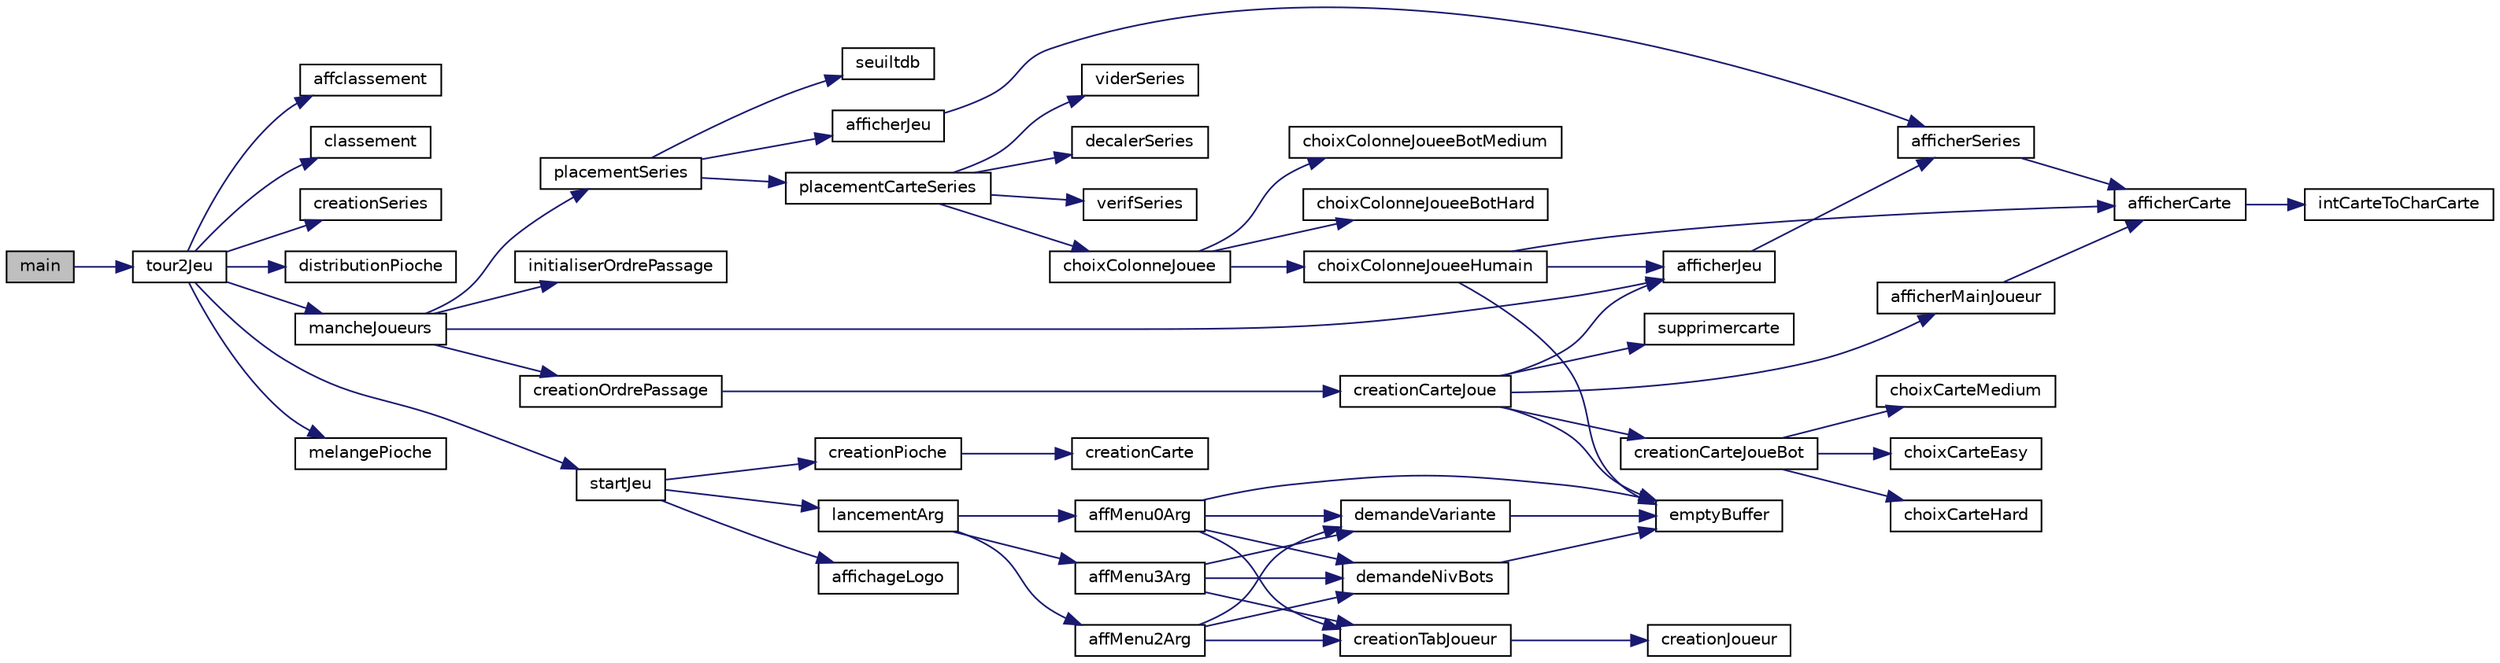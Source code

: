 digraph "main"
{
 // INTERACTIVE_SVG=YES
 // LATEX_PDF_SIZE
  edge [fontname="Helvetica",fontsize="10",labelfontname="Helvetica",labelfontsize="10"];
  node [fontname="Helvetica",fontsize="10",shape=record];
  rankdir="LR";
  Node1 [label="main",height=0.2,width=0.4,color="black", fillcolor="grey75", style="filled", fontcolor="black",tooltip=" "];
  Node1 -> Node2 [color="midnightblue",fontsize="10",style="solid",fontname="Helvetica"];
  Node2 [label="tour2Jeu",height=0.2,width=0.4,color="black", fillcolor="white", style="filled",URL="$paul_8c.html#af93d3121afa95f7a3e7d318fa364f568",tooltip=": Lance le jeu et fait une boucle tant que le jeu n'est pas fini"];
  Node2 -> Node3 [color="midnightblue",fontsize="10",style="solid",fontname="Helvetica"];
  Node3 [label="affclassement",height=0.2,width=0.4,color="black", fillcolor="white", style="filled",URL="$adrien_8c.html#a88a2a5bfc00e948184c0b836af229827",tooltip=" "];
  Node2 -> Node4 [color="midnightblue",fontsize="10",style="solid",fontname="Helvetica"];
  Node4 [label="classement",height=0.2,width=0.4,color="black", fillcolor="white", style="filled",URL="$adrien_8c.html#aec5883faff26a6c965946140d9e24c7c",tooltip=" "];
  Node2 -> Node5 [color="midnightblue",fontsize="10",style="solid",fontname="Helvetica"];
  Node5 [label="creationSeries",height=0.2,width=0.4,color="black", fillcolor="white", style="filled",URL="$nathan_8c.html#ac353b46dd7a9b7306a9fa97aa4f5e809",tooltip=" "];
  Node2 -> Node6 [color="midnightblue",fontsize="10",style="solid",fontname="Helvetica"];
  Node6 [label="distributionPioche",height=0.2,width=0.4,color="black", fillcolor="white", style="filled",URL="$paul_8c.html#a9fa6ad244c210df5965d358127781109",tooltip=": Distribue la pioche contenu dans la structure Jeu dans les mains des joueurs"];
  Node2 -> Node7 [color="midnightblue",fontsize="10",style="solid",fontname="Helvetica"];
  Node7 [label="mancheJoueurs",height=0.2,width=0.4,color="black", fillcolor="white", style="filled",URL="$paul_8c.html#aafc3c4b5272c83bfd800c4c647debf17",tooltip=": Lance une manche de 10 tours tant que personne atteint le seuil de tête de boeuf"];
  Node7 -> Node8 [color="midnightblue",fontsize="10",style="solid",fontname="Helvetica"];
  Node8 [label="afficherJeu",height=0.2,width=0.4,color="black", fillcolor="white", style="filled",URL="$paul_8c.html#a73d69aef91087fb2218cbc0745aae535",tooltip=": Permet d'afficher tout le Jeu"];
  Node8 -> Node9 [color="midnightblue",fontsize="10",style="solid",fontname="Helvetica"];
  Node9 [label="afficherSeries",height=0.2,width=0.4,color="black", fillcolor="white", style="filled",URL="$nathan_8c.html#aa664cede938545e897f49e9b1a9f06e3",tooltip=" "];
  Node9 -> Node10 [color="midnightblue",fontsize="10",style="solid",fontname="Helvetica"];
  Node10 [label="afficherCarte",height=0.2,width=0.4,color="black", fillcolor="white", style="filled",URL="$adrien_8h.html#a8e1b9e2fe2861f615655db0297bae676",tooltip=": demande à l'utilisateur le niveau des bots"];
  Node10 -> Node11 [color="midnightblue",fontsize="10",style="solid",fontname="Helvetica"];
  Node11 [label="intCarteToCharCarte",height=0.2,width=0.4,color="black", fillcolor="white", style="filled",URL="$etienne_8h.html#aaafffa208510d93f7593d9420bad974e",tooltip=": Permet de renvoyer un char \"  1 \" ou \" 10\" selon le int envoyé"];
  Node7 -> Node12 [color="midnightblue",fontsize="10",style="solid",fontname="Helvetica"];
  Node12 [label="creationOrdrePassage",height=0.2,width=0.4,color="black", fillcolor="white", style="filled",URL="$paul_8c.html#aff378f4aefd1cab6793ed7c4e0d2b81f",tooltip=": Permet selon la création d'un tableau de joueur OrdrePassage selon sa carte jouée"];
  Node12 -> Node13 [color="midnightblue",fontsize="10",style="solid",fontname="Helvetica"];
  Node13 [label="creationCarteJoue",height=0.2,width=0.4,color="black", fillcolor="white", style="filled",URL="$paul_8c.html#a6e4331abce43c1b9a445b40f7a176d60",tooltip=": Permet selon le type(bot/humain) de joueur d'attribuer une carte Jouée"];
  Node13 -> Node8 [color="midnightblue",fontsize="10",style="solid",fontname="Helvetica"];
  Node13 -> Node14 [color="midnightblue",fontsize="10",style="solid",fontname="Helvetica"];
  Node14 [label="afficherMainJoueur",height=0.2,width=0.4,color="black", fillcolor="white", style="filled",URL="$adrien_8c.html#ae3df89922f48698b8a6c979aa7384d23",tooltip=": Permet d'afficher la main du joueur"];
  Node14 -> Node10 [color="midnightblue",fontsize="10",style="solid",fontname="Helvetica"];
  Node13 -> Node15 [color="midnightblue",fontsize="10",style="solid",fontname="Helvetica"];
  Node15 [label="creationCarteJoueBot",height=0.2,width=0.4,color="black", fillcolor="white", style="filled",URL="$paul_8c.html#a3e1d65a0db2c1d0f40b988e5f4149bed",tooltip=": Choisit la carte à jouer du Bot selon la difficulté"];
  Node15 -> Node16 [color="midnightblue",fontsize="10",style="solid",fontname="Helvetica"];
  Node16 [label="choixCarteEasy",height=0.2,width=0.4,color="black", fillcolor="white", style="filled",URL="$paul_8c.html#af3f66e6eb3572d5d2f69b18131c58db2",tooltip=":Choisit une carte aléatoire dans la main d'un bot"];
  Node15 -> Node17 [color="midnightblue",fontsize="10",style="solid",fontname="Helvetica"];
  Node17 [label="choixCarteHard",height=0.2,width=0.4,color="black", fillcolor="white", style="filled",URL="$paul_8c.html#a3832a525788fa256dca9cebe130b61f2",tooltip=" "];
  Node15 -> Node18 [color="midnightblue",fontsize="10",style="solid",fontname="Helvetica"];
  Node18 [label="choixCarteMedium",height=0.2,width=0.4,color="black", fillcolor="white", style="filled",URL="$paul_8c.html#ae2fbb8a907843aadb4686603513a6f59",tooltip=": Choisit une carte dans la main du Bot avec l'écart supérieur le plus faible par rapport aux séries"];
  Node13 -> Node19 [color="midnightblue",fontsize="10",style="solid",fontname="Helvetica"];
  Node19 [label="emptyBuffer",height=0.2,width=0.4,color="black", fillcolor="white", style="filled",URL="$etienne_8c.html#ae1793ab69ec199b96bae50c64468377b",tooltip=": vide le buffer après une saisie"];
  Node13 -> Node20 [color="midnightblue",fontsize="10",style="solid",fontname="Helvetica"];
  Node20 [label="supprimercarte",height=0.2,width=0.4,color="black", fillcolor="white", style="filled",URL="$adrien_8c.html#ae7c99aa852ba7abe463a490576a9f9b1",tooltip=" "];
  Node7 -> Node21 [color="midnightblue",fontsize="10",style="solid",fontname="Helvetica"];
  Node21 [label="initialiserOrdrePassage",height=0.2,width=0.4,color="black", fillcolor="white", style="filled",URL="$paul_8c.html#abd52540516d15e2cc2927ab115509658",tooltip=": Permet d'initialiser un tableau de joueur OrdrePassage"];
  Node7 -> Node22 [color="midnightblue",fontsize="10",style="solid",fontname="Helvetica"];
  Node22 [label="placementSeries",height=0.2,width=0.4,color="black", fillcolor="white", style="filled",URL="$adrien_8c.html#ac9b1f21935d93846fec6a5e4c3df025b",tooltip=": La procédure récupère l'écart supérieu le plus petit et si la carte jouée est inférieure aux séries"];
  Node22 -> Node23 [color="midnightblue",fontsize="10",style="solid",fontname="Helvetica"];
  Node23 [label="afficherJeu",height=0.2,width=0.4,color="black", fillcolor="white", style="filled",URL="$nathan_8h.html#ad8ae09f714faa41165f30307ae3c7cae",tooltip=": Permet d'afficher tout le Jeu"];
  Node23 -> Node9 [color="midnightblue",fontsize="10",style="solid",fontname="Helvetica"];
  Node22 -> Node24 [color="midnightblue",fontsize="10",style="solid",fontname="Helvetica"];
  Node24 [label="placementCarteSeries",height=0.2,width=0.4,color="black", fillcolor="white", style="filled",URL="$paul_8c.html#affe4632aaedf3a884546d531c9b8af50",tooltip=": Permet de placer la carte selon les séries"];
  Node24 -> Node25 [color="midnightblue",fontsize="10",style="solid",fontname="Helvetica"];
  Node25 [label="choixColonneJouee",height=0.2,width=0.4,color="black", fillcolor="white", style="filled",URL="$paul_8c.html#a0399f7d61a0eb8a0375456b9e0c84e08",tooltip=": Permet de choisir la colonne selon le type du joueur (humain/bot)"];
  Node25 -> Node26 [color="midnightblue",fontsize="10",style="solid",fontname="Helvetica"];
  Node26 [label="choixColonneJoueeBotHard",height=0.2,width=0.4,color="black", fillcolor="white", style="filled",URL="$paul_8c.html#a1a974eb68657a382e0565490bea2a46d",tooltip=": Permet de choisir la colonne pour le Bot de difficulté hard"];
  Node25 -> Node27 [color="midnightblue",fontsize="10",style="solid",fontname="Helvetica"];
  Node27 [label="choixColonneJoueeBotMedium",height=0.2,width=0.4,color="black", fillcolor="white", style="filled",URL="$paul_8c.html#a0f57123835673ad1492d4057a1f49840",tooltip=": Permet de choisir la colonne pour le Bot de difficulté Medium"];
  Node25 -> Node28 [color="midnightblue",fontsize="10",style="solid",fontname="Helvetica"];
  Node28 [label="choixColonneJoueeHumain",height=0.2,width=0.4,color="black", fillcolor="white", style="filled",URL="$paul_8c.html#adbe454c3f60f9360493e35fdcc1b4400",tooltip=": Permet de choisir la colonne de l'humain"];
  Node28 -> Node10 [color="midnightblue",fontsize="10",style="solid",fontname="Helvetica"];
  Node28 -> Node8 [color="midnightblue",fontsize="10",style="solid",fontname="Helvetica"];
  Node28 -> Node19 [color="midnightblue",fontsize="10",style="solid",fontname="Helvetica"];
  Node24 -> Node29 [color="midnightblue",fontsize="10",style="solid",fontname="Helvetica"];
  Node29 [label="decalerSeries",height=0.2,width=0.4,color="black", fillcolor="white", style="filled",URL="$paul_8c.html#ac293ca501d9cdd17882fa24a2d411404",tooltip=": Permet de placer une carte en haut d'une colonne tout en décalant les autres cartes vers le bas"];
  Node24 -> Node30 [color="midnightblue",fontsize="10",style="solid",fontname="Helvetica"];
  Node30 [label="verifSeries",height=0.2,width=0.4,color="black", fillcolor="white", style="filled",URL="$paul_8c.html#a4a6b4d3ce1e14ebfa0660ba1d6d19a54",tooltip=": Permet de savoir si la colonne est pleine ou non"];
  Node24 -> Node31 [color="midnightblue",fontsize="10",style="solid",fontname="Helvetica"];
  Node31 [label="viderSeries",height=0.2,width=0.4,color="black", fillcolor="white", style="filled",URL="$paul_8c.html#ad55a95a47f655e0a60109f5c14229761",tooltip=": Vide la colonne de la série où le Joueur vient placer sa carte inférieur ou 6è carte supérieur et p..."];
  Node22 -> Node32 [color="midnightblue",fontsize="10",style="solid",fontname="Helvetica"];
  Node32 [label="seuiltdb",height=0.2,width=0.4,color="black", fillcolor="white", style="filled",URL="$adrien_8c.html#a87853adfb363f41b3087b82cd731ba76",tooltip=" "];
  Node2 -> Node33 [color="midnightblue",fontsize="10",style="solid",fontname="Helvetica"];
  Node33 [label="melangePioche",height=0.2,width=0.4,color="black", fillcolor="white", style="filled",URL="$paul_8c.html#aa6c8f9c819ed29bf2524a21b1216508a",tooltip=": Mélange la pioche contenu dans la structure Jeu"];
  Node2 -> Node34 [color="midnightblue",fontsize="10",style="solid",fontname="Helvetica"];
  Node34 [label="startJeu",height=0.2,width=0.4,color="black", fillcolor="white", style="filled",URL="$paul_8c.html#aa6907d9a4dfdf2849cd992c0d29d1e36",tooltip=": Lance le jeu avec les arguments données par le joueur"];
  Node34 -> Node35 [color="midnightblue",fontsize="10",style="solid",fontname="Helvetica"];
  Node35 [label="affichageLogo",height=0.2,width=0.4,color="black", fillcolor="white", style="filled",URL="$etienne_8c.html#a4b87905d373820e7b26d839feaa3492b",tooltip=": demande à l'utilisateur le niveau des bots"];
  Node34 -> Node36 [color="midnightblue",fontsize="10",style="solid",fontname="Helvetica"];
  Node36 [label="creationPioche",height=0.2,width=0.4,color="black", fillcolor="white", style="filled",URL="$adrien_8c.html#a174bf5fa661a2272349b29040a4dd906",tooltip=" "];
  Node36 -> Node37 [color="midnightblue",fontsize="10",style="solid",fontname="Helvetica"];
  Node37 [label="creationCarte",height=0.2,width=0.4,color="black", fillcolor="white", style="filled",URL="$adrien_8c.html#a3c1345f63103a08dbae9fd903e15eb95",tooltip=" "];
  Node34 -> Node38 [color="midnightblue",fontsize="10",style="solid",fontname="Helvetica"];
  Node38 [label="lancementArg",height=0.2,width=0.4,color="black", fillcolor="white", style="filled",URL="$etienne_8c.html#a317970f049c6f2e6b462f99649c76b60",tooltip=": demande à l'utilisateur le niveau des bots"];
  Node38 -> Node39 [color="midnightblue",fontsize="10",style="solid",fontname="Helvetica"];
  Node39 [label="affMenu0Arg",height=0.2,width=0.4,color="black", fillcolor="white", style="filled",URL="$etienne_8c.html#add191c234e4761402a10fc37c780a0dc",tooltip=": demande à l'utilisateur le niveau des bots"];
  Node39 -> Node40 [color="midnightblue",fontsize="10",style="solid",fontname="Helvetica"];
  Node40 [label="creationTabJoueur",height=0.2,width=0.4,color="black", fillcolor="white", style="filled",URL="$etienne_8c.html#a5706cf4d64afcdc6465a359cad4165c5",tooltip=": demande à l'utilisateur le niveau des bots"];
  Node40 -> Node41 [color="midnightblue",fontsize="10",style="solid",fontname="Helvetica"];
  Node41 [label="creationJoueur",height=0.2,width=0.4,color="black", fillcolor="white", style="filled",URL="$nathan_8c.html#a881e21bf9def4c848ed2c4af627429b0",tooltip=" "];
  Node39 -> Node42 [color="midnightblue",fontsize="10",style="solid",fontname="Helvetica"];
  Node42 [label="demandeNivBots",height=0.2,width=0.4,color="black", fillcolor="white", style="filled",URL="$etienne_8c.html#a865bb6392ac7abecabea1695f8d20558",tooltip=": demande à l'utilisateur le niveau des bots"];
  Node42 -> Node19 [color="midnightblue",fontsize="10",style="solid",fontname="Helvetica"];
  Node39 -> Node43 [color="midnightblue",fontsize="10",style="solid",fontname="Helvetica"];
  Node43 [label="demandeVariante",height=0.2,width=0.4,color="black", fillcolor="white", style="filled",URL="$etienne_8c.html#a2bb77f3e8224bc57abc5296dcbd18b2e",tooltip=": demande à l'utilisateur le mode de jeu souhaité"];
  Node43 -> Node19 [color="midnightblue",fontsize="10",style="solid",fontname="Helvetica"];
  Node39 -> Node19 [color="midnightblue",fontsize="10",style="solid",fontname="Helvetica"];
  Node38 -> Node44 [color="midnightblue",fontsize="10",style="solid",fontname="Helvetica"];
  Node44 [label="affMenu2Arg",height=0.2,width=0.4,color="black", fillcolor="white", style="filled",URL="$etienne_8c.html#a916fd519f8a566d0aadc4244c72dbb8f",tooltip=": demande à l'utilisateur le niveau des bots"];
  Node44 -> Node40 [color="midnightblue",fontsize="10",style="solid",fontname="Helvetica"];
  Node44 -> Node42 [color="midnightblue",fontsize="10",style="solid",fontname="Helvetica"];
  Node44 -> Node43 [color="midnightblue",fontsize="10",style="solid",fontname="Helvetica"];
  Node38 -> Node45 [color="midnightblue",fontsize="10",style="solid",fontname="Helvetica"];
  Node45 [label="affMenu3Arg",height=0.2,width=0.4,color="black", fillcolor="white", style="filled",URL="$etienne_8c.html#ad4da5cc4733ebd4b260a7e09c06c7fad",tooltip=": demande à l'utilisateur le niveau des bots"];
  Node45 -> Node40 [color="midnightblue",fontsize="10",style="solid",fontname="Helvetica"];
  Node45 -> Node42 [color="midnightblue",fontsize="10",style="solid",fontname="Helvetica"];
  Node45 -> Node43 [color="midnightblue",fontsize="10",style="solid",fontname="Helvetica"];
}
